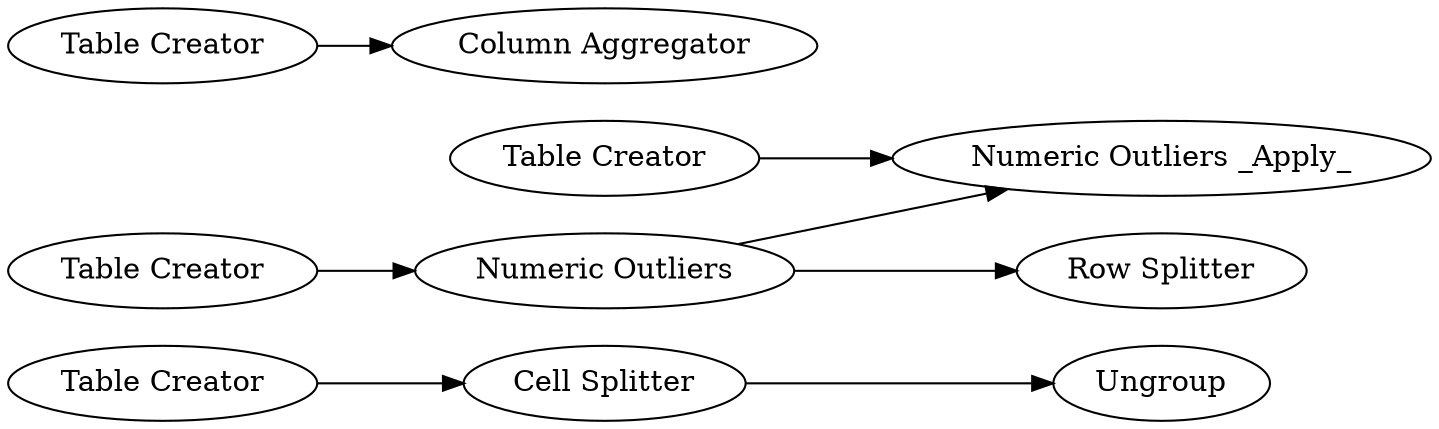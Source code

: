 digraph {
	1 [label="Table Creator"]
	2 [label="Cell Splitter"]
	3 [label=Ungroup]
	5 [label="Numeric Outliers"]
	6 [label="Table Creator"]
	7 [label="Numeric Outliers _Apply_"]
	9 [label="Table Creator"]
	10 [label="Row Splitter"]
	11 [label="Column Aggregator"]
	12 [label="Table Creator"]
	1 -> 2
	2 -> 3
	5 -> 7
	5 -> 10
	6 -> 5
	9 -> 7
	12 -> 11
	rankdir=LR
}
